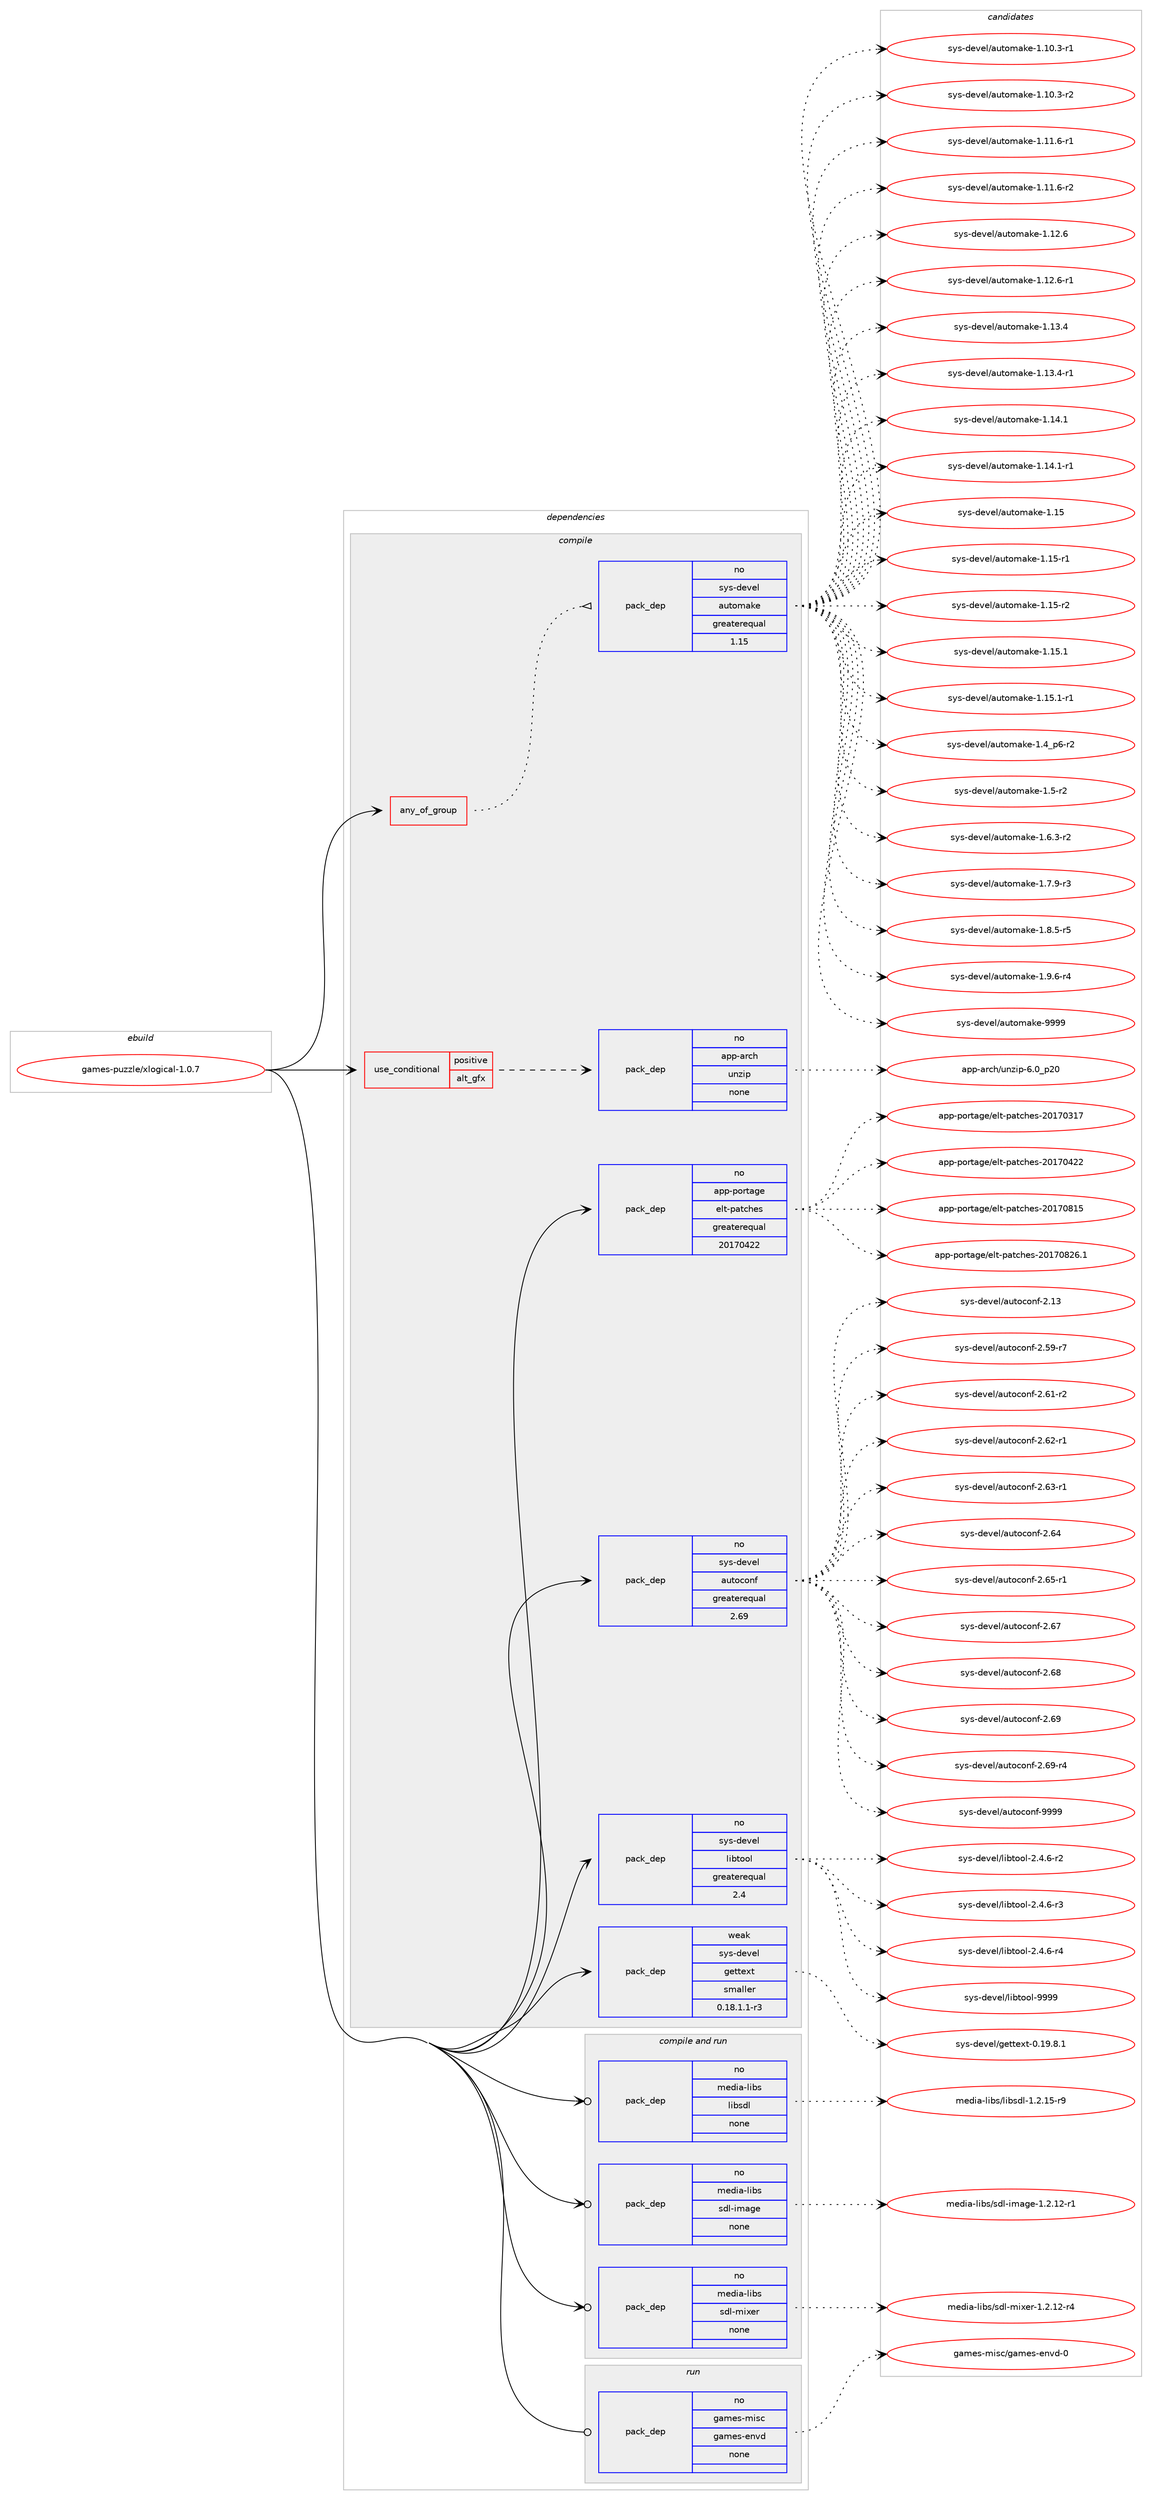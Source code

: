 digraph prolog {

# *************
# Graph options
# *************

newrank=true;
concentrate=true;
compound=true;
graph [rankdir=LR,fontname=Helvetica,fontsize=10,ranksep=1.5];#, ranksep=2.5, nodesep=0.2];
edge  [arrowhead=vee];
node  [fontname=Helvetica,fontsize=10];

# **********
# The ebuild
# **********

subgraph cluster_leftcol {
color=gray;
rank=same;
label=<<i>ebuild</i>>;
id [label="games-puzzle/xlogical-1.0.7", color=red, width=4, href="../games-puzzle/xlogical-1.0.7.svg"];
}

# ****************
# The dependencies
# ****************

subgraph cluster_midcol {
color=gray;
label=<<i>dependencies</i>>;
subgraph cluster_compile {
fillcolor="#eeeeee";
style=filled;
label=<<i>compile</i>>;
subgraph any4670 {
dependency301870 [label=<<TABLE BORDER="0" CELLBORDER="1" CELLSPACING="0" CELLPADDING="4"><TR><TD CELLPADDING="10">any_of_group</TD></TR></TABLE>>, shape=none, color=red];subgraph pack216299 {
dependency301871 [label=<<TABLE BORDER="0" CELLBORDER="1" CELLSPACING="0" CELLPADDING="4" WIDTH="220"><TR><TD ROWSPAN="6" CELLPADDING="30">pack_dep</TD></TR><TR><TD WIDTH="110">no</TD></TR><TR><TD>sys-devel</TD></TR><TR><TD>automake</TD></TR><TR><TD>greaterequal</TD></TR><TR><TD>1.15</TD></TR></TABLE>>, shape=none, color=blue];
}
dependency301870:e -> dependency301871:w [weight=20,style="dotted",arrowhead="oinv"];
}
id:e -> dependency301870:w [weight=20,style="solid",arrowhead="vee"];
subgraph cond80847 {
dependency301872 [label=<<TABLE BORDER="0" CELLBORDER="1" CELLSPACING="0" CELLPADDING="4"><TR><TD ROWSPAN="3" CELLPADDING="10">use_conditional</TD></TR><TR><TD>positive</TD></TR><TR><TD>alt_gfx</TD></TR></TABLE>>, shape=none, color=red];
subgraph pack216300 {
dependency301873 [label=<<TABLE BORDER="0" CELLBORDER="1" CELLSPACING="0" CELLPADDING="4" WIDTH="220"><TR><TD ROWSPAN="6" CELLPADDING="30">pack_dep</TD></TR><TR><TD WIDTH="110">no</TD></TR><TR><TD>app-arch</TD></TR><TR><TD>unzip</TD></TR><TR><TD>none</TD></TR><TR><TD></TD></TR></TABLE>>, shape=none, color=blue];
}
dependency301872:e -> dependency301873:w [weight=20,style="dashed",arrowhead="vee"];
}
id:e -> dependency301872:w [weight=20,style="solid",arrowhead="vee"];
subgraph pack216301 {
dependency301874 [label=<<TABLE BORDER="0" CELLBORDER="1" CELLSPACING="0" CELLPADDING="4" WIDTH="220"><TR><TD ROWSPAN="6" CELLPADDING="30">pack_dep</TD></TR><TR><TD WIDTH="110">no</TD></TR><TR><TD>app-portage</TD></TR><TR><TD>elt-patches</TD></TR><TR><TD>greaterequal</TD></TR><TR><TD>20170422</TD></TR></TABLE>>, shape=none, color=blue];
}
id:e -> dependency301874:w [weight=20,style="solid",arrowhead="vee"];
subgraph pack216302 {
dependency301875 [label=<<TABLE BORDER="0" CELLBORDER="1" CELLSPACING="0" CELLPADDING="4" WIDTH="220"><TR><TD ROWSPAN="6" CELLPADDING="30">pack_dep</TD></TR><TR><TD WIDTH="110">no</TD></TR><TR><TD>sys-devel</TD></TR><TR><TD>autoconf</TD></TR><TR><TD>greaterequal</TD></TR><TR><TD>2.69</TD></TR></TABLE>>, shape=none, color=blue];
}
id:e -> dependency301875:w [weight=20,style="solid",arrowhead="vee"];
subgraph pack216303 {
dependency301876 [label=<<TABLE BORDER="0" CELLBORDER="1" CELLSPACING="0" CELLPADDING="4" WIDTH="220"><TR><TD ROWSPAN="6" CELLPADDING="30">pack_dep</TD></TR><TR><TD WIDTH="110">no</TD></TR><TR><TD>sys-devel</TD></TR><TR><TD>libtool</TD></TR><TR><TD>greaterequal</TD></TR><TR><TD>2.4</TD></TR></TABLE>>, shape=none, color=blue];
}
id:e -> dependency301876:w [weight=20,style="solid",arrowhead="vee"];
subgraph pack216304 {
dependency301877 [label=<<TABLE BORDER="0" CELLBORDER="1" CELLSPACING="0" CELLPADDING="4" WIDTH="220"><TR><TD ROWSPAN="6" CELLPADDING="30">pack_dep</TD></TR><TR><TD WIDTH="110">weak</TD></TR><TR><TD>sys-devel</TD></TR><TR><TD>gettext</TD></TR><TR><TD>smaller</TD></TR><TR><TD>0.18.1.1-r3</TD></TR></TABLE>>, shape=none, color=blue];
}
id:e -> dependency301877:w [weight=20,style="solid",arrowhead="vee"];
}
subgraph cluster_compileandrun {
fillcolor="#eeeeee";
style=filled;
label=<<i>compile and run</i>>;
subgraph pack216305 {
dependency301878 [label=<<TABLE BORDER="0" CELLBORDER="1" CELLSPACING="0" CELLPADDING="4" WIDTH="220"><TR><TD ROWSPAN="6" CELLPADDING="30">pack_dep</TD></TR><TR><TD WIDTH="110">no</TD></TR><TR><TD>media-libs</TD></TR><TR><TD>libsdl</TD></TR><TR><TD>none</TD></TR><TR><TD></TD></TR></TABLE>>, shape=none, color=blue];
}
id:e -> dependency301878:w [weight=20,style="solid",arrowhead="odotvee"];
subgraph pack216306 {
dependency301879 [label=<<TABLE BORDER="0" CELLBORDER="1" CELLSPACING="0" CELLPADDING="4" WIDTH="220"><TR><TD ROWSPAN="6" CELLPADDING="30">pack_dep</TD></TR><TR><TD WIDTH="110">no</TD></TR><TR><TD>media-libs</TD></TR><TR><TD>sdl-image</TD></TR><TR><TD>none</TD></TR><TR><TD></TD></TR></TABLE>>, shape=none, color=blue];
}
id:e -> dependency301879:w [weight=20,style="solid",arrowhead="odotvee"];
subgraph pack216307 {
dependency301880 [label=<<TABLE BORDER="0" CELLBORDER="1" CELLSPACING="0" CELLPADDING="4" WIDTH="220"><TR><TD ROWSPAN="6" CELLPADDING="30">pack_dep</TD></TR><TR><TD WIDTH="110">no</TD></TR><TR><TD>media-libs</TD></TR><TR><TD>sdl-mixer</TD></TR><TR><TD>none</TD></TR><TR><TD></TD></TR></TABLE>>, shape=none, color=blue];
}
id:e -> dependency301880:w [weight=20,style="solid",arrowhead="odotvee"];
}
subgraph cluster_run {
fillcolor="#eeeeee";
style=filled;
label=<<i>run</i>>;
subgraph pack216308 {
dependency301881 [label=<<TABLE BORDER="0" CELLBORDER="1" CELLSPACING="0" CELLPADDING="4" WIDTH="220"><TR><TD ROWSPAN="6" CELLPADDING="30">pack_dep</TD></TR><TR><TD WIDTH="110">no</TD></TR><TR><TD>games-misc</TD></TR><TR><TD>games-envd</TD></TR><TR><TD>none</TD></TR><TR><TD></TD></TR></TABLE>>, shape=none, color=blue];
}
id:e -> dependency301881:w [weight=20,style="solid",arrowhead="odot"];
}
}

# **************
# The candidates
# **************

subgraph cluster_choices {
rank=same;
color=gray;
label=<<i>candidates</i>>;

subgraph choice216299 {
color=black;
nodesep=1;
choice11512111545100101118101108479711711611110997107101454946494846514511449 [label="sys-devel/automake-1.10.3-r1", color=red, width=4,href="../sys-devel/automake-1.10.3-r1.svg"];
choice11512111545100101118101108479711711611110997107101454946494846514511450 [label="sys-devel/automake-1.10.3-r2", color=red, width=4,href="../sys-devel/automake-1.10.3-r2.svg"];
choice11512111545100101118101108479711711611110997107101454946494946544511449 [label="sys-devel/automake-1.11.6-r1", color=red, width=4,href="../sys-devel/automake-1.11.6-r1.svg"];
choice11512111545100101118101108479711711611110997107101454946494946544511450 [label="sys-devel/automake-1.11.6-r2", color=red, width=4,href="../sys-devel/automake-1.11.6-r2.svg"];
choice1151211154510010111810110847971171161111099710710145494649504654 [label="sys-devel/automake-1.12.6", color=red, width=4,href="../sys-devel/automake-1.12.6.svg"];
choice11512111545100101118101108479711711611110997107101454946495046544511449 [label="sys-devel/automake-1.12.6-r1", color=red, width=4,href="../sys-devel/automake-1.12.6-r1.svg"];
choice1151211154510010111810110847971171161111099710710145494649514652 [label="sys-devel/automake-1.13.4", color=red, width=4,href="../sys-devel/automake-1.13.4.svg"];
choice11512111545100101118101108479711711611110997107101454946495146524511449 [label="sys-devel/automake-1.13.4-r1", color=red, width=4,href="../sys-devel/automake-1.13.4-r1.svg"];
choice1151211154510010111810110847971171161111099710710145494649524649 [label="sys-devel/automake-1.14.1", color=red, width=4,href="../sys-devel/automake-1.14.1.svg"];
choice11512111545100101118101108479711711611110997107101454946495246494511449 [label="sys-devel/automake-1.14.1-r1", color=red, width=4,href="../sys-devel/automake-1.14.1-r1.svg"];
choice115121115451001011181011084797117116111109971071014549464953 [label="sys-devel/automake-1.15", color=red, width=4,href="../sys-devel/automake-1.15.svg"];
choice1151211154510010111810110847971171161111099710710145494649534511449 [label="sys-devel/automake-1.15-r1", color=red, width=4,href="../sys-devel/automake-1.15-r1.svg"];
choice1151211154510010111810110847971171161111099710710145494649534511450 [label="sys-devel/automake-1.15-r2", color=red, width=4,href="../sys-devel/automake-1.15-r2.svg"];
choice1151211154510010111810110847971171161111099710710145494649534649 [label="sys-devel/automake-1.15.1", color=red, width=4,href="../sys-devel/automake-1.15.1.svg"];
choice11512111545100101118101108479711711611110997107101454946495346494511449 [label="sys-devel/automake-1.15.1-r1", color=red, width=4,href="../sys-devel/automake-1.15.1-r1.svg"];
choice115121115451001011181011084797117116111109971071014549465295112544511450 [label="sys-devel/automake-1.4_p6-r2", color=red, width=4,href="../sys-devel/automake-1.4_p6-r2.svg"];
choice11512111545100101118101108479711711611110997107101454946534511450 [label="sys-devel/automake-1.5-r2", color=red, width=4,href="../sys-devel/automake-1.5-r2.svg"];
choice115121115451001011181011084797117116111109971071014549465446514511450 [label="sys-devel/automake-1.6.3-r2", color=red, width=4,href="../sys-devel/automake-1.6.3-r2.svg"];
choice115121115451001011181011084797117116111109971071014549465546574511451 [label="sys-devel/automake-1.7.9-r3", color=red, width=4,href="../sys-devel/automake-1.7.9-r3.svg"];
choice115121115451001011181011084797117116111109971071014549465646534511453 [label="sys-devel/automake-1.8.5-r5", color=red, width=4,href="../sys-devel/automake-1.8.5-r5.svg"];
choice115121115451001011181011084797117116111109971071014549465746544511452 [label="sys-devel/automake-1.9.6-r4", color=red, width=4,href="../sys-devel/automake-1.9.6-r4.svg"];
choice115121115451001011181011084797117116111109971071014557575757 [label="sys-devel/automake-9999", color=red, width=4,href="../sys-devel/automake-9999.svg"];
dependency301871:e -> choice11512111545100101118101108479711711611110997107101454946494846514511449:w [style=dotted,weight="100"];
dependency301871:e -> choice11512111545100101118101108479711711611110997107101454946494846514511450:w [style=dotted,weight="100"];
dependency301871:e -> choice11512111545100101118101108479711711611110997107101454946494946544511449:w [style=dotted,weight="100"];
dependency301871:e -> choice11512111545100101118101108479711711611110997107101454946494946544511450:w [style=dotted,weight="100"];
dependency301871:e -> choice1151211154510010111810110847971171161111099710710145494649504654:w [style=dotted,weight="100"];
dependency301871:e -> choice11512111545100101118101108479711711611110997107101454946495046544511449:w [style=dotted,weight="100"];
dependency301871:e -> choice1151211154510010111810110847971171161111099710710145494649514652:w [style=dotted,weight="100"];
dependency301871:e -> choice11512111545100101118101108479711711611110997107101454946495146524511449:w [style=dotted,weight="100"];
dependency301871:e -> choice1151211154510010111810110847971171161111099710710145494649524649:w [style=dotted,weight="100"];
dependency301871:e -> choice11512111545100101118101108479711711611110997107101454946495246494511449:w [style=dotted,weight="100"];
dependency301871:e -> choice115121115451001011181011084797117116111109971071014549464953:w [style=dotted,weight="100"];
dependency301871:e -> choice1151211154510010111810110847971171161111099710710145494649534511449:w [style=dotted,weight="100"];
dependency301871:e -> choice1151211154510010111810110847971171161111099710710145494649534511450:w [style=dotted,weight="100"];
dependency301871:e -> choice1151211154510010111810110847971171161111099710710145494649534649:w [style=dotted,weight="100"];
dependency301871:e -> choice11512111545100101118101108479711711611110997107101454946495346494511449:w [style=dotted,weight="100"];
dependency301871:e -> choice115121115451001011181011084797117116111109971071014549465295112544511450:w [style=dotted,weight="100"];
dependency301871:e -> choice11512111545100101118101108479711711611110997107101454946534511450:w [style=dotted,weight="100"];
dependency301871:e -> choice115121115451001011181011084797117116111109971071014549465446514511450:w [style=dotted,weight="100"];
dependency301871:e -> choice115121115451001011181011084797117116111109971071014549465546574511451:w [style=dotted,weight="100"];
dependency301871:e -> choice115121115451001011181011084797117116111109971071014549465646534511453:w [style=dotted,weight="100"];
dependency301871:e -> choice115121115451001011181011084797117116111109971071014549465746544511452:w [style=dotted,weight="100"];
dependency301871:e -> choice115121115451001011181011084797117116111109971071014557575757:w [style=dotted,weight="100"];
}
subgraph choice216300 {
color=black;
nodesep=1;
choice971121124597114991044711711012210511245544648951125048 [label="app-arch/unzip-6.0_p20", color=red, width=4,href="../app-arch/unzip-6.0_p20.svg"];
dependency301873:e -> choice971121124597114991044711711012210511245544648951125048:w [style=dotted,weight="100"];
}
subgraph choice216301 {
color=black;
nodesep=1;
choice97112112451121111141169710310147101108116451129711699104101115455048495548514955 [label="app-portage/elt-patches-20170317", color=red, width=4,href="../app-portage/elt-patches-20170317.svg"];
choice97112112451121111141169710310147101108116451129711699104101115455048495548525050 [label="app-portage/elt-patches-20170422", color=red, width=4,href="../app-portage/elt-patches-20170422.svg"];
choice97112112451121111141169710310147101108116451129711699104101115455048495548564953 [label="app-portage/elt-patches-20170815", color=red, width=4,href="../app-portage/elt-patches-20170815.svg"];
choice971121124511211111411697103101471011081164511297116991041011154550484955485650544649 [label="app-portage/elt-patches-20170826.1", color=red, width=4,href="../app-portage/elt-patches-20170826.1.svg"];
dependency301874:e -> choice97112112451121111141169710310147101108116451129711699104101115455048495548514955:w [style=dotted,weight="100"];
dependency301874:e -> choice97112112451121111141169710310147101108116451129711699104101115455048495548525050:w [style=dotted,weight="100"];
dependency301874:e -> choice97112112451121111141169710310147101108116451129711699104101115455048495548564953:w [style=dotted,weight="100"];
dependency301874:e -> choice971121124511211111411697103101471011081164511297116991041011154550484955485650544649:w [style=dotted,weight="100"];
}
subgraph choice216302 {
color=black;
nodesep=1;
choice115121115451001011181011084797117116111991111101024550464951 [label="sys-devel/autoconf-2.13", color=red, width=4,href="../sys-devel/autoconf-2.13.svg"];
choice1151211154510010111810110847971171161119911111010245504653574511455 [label="sys-devel/autoconf-2.59-r7", color=red, width=4,href="../sys-devel/autoconf-2.59-r7.svg"];
choice1151211154510010111810110847971171161119911111010245504654494511450 [label="sys-devel/autoconf-2.61-r2", color=red, width=4,href="../sys-devel/autoconf-2.61-r2.svg"];
choice1151211154510010111810110847971171161119911111010245504654504511449 [label="sys-devel/autoconf-2.62-r1", color=red, width=4,href="../sys-devel/autoconf-2.62-r1.svg"];
choice1151211154510010111810110847971171161119911111010245504654514511449 [label="sys-devel/autoconf-2.63-r1", color=red, width=4,href="../sys-devel/autoconf-2.63-r1.svg"];
choice115121115451001011181011084797117116111991111101024550465452 [label="sys-devel/autoconf-2.64", color=red, width=4,href="../sys-devel/autoconf-2.64.svg"];
choice1151211154510010111810110847971171161119911111010245504654534511449 [label="sys-devel/autoconf-2.65-r1", color=red, width=4,href="../sys-devel/autoconf-2.65-r1.svg"];
choice115121115451001011181011084797117116111991111101024550465455 [label="sys-devel/autoconf-2.67", color=red, width=4,href="../sys-devel/autoconf-2.67.svg"];
choice115121115451001011181011084797117116111991111101024550465456 [label="sys-devel/autoconf-2.68", color=red, width=4,href="../sys-devel/autoconf-2.68.svg"];
choice115121115451001011181011084797117116111991111101024550465457 [label="sys-devel/autoconf-2.69", color=red, width=4,href="../sys-devel/autoconf-2.69.svg"];
choice1151211154510010111810110847971171161119911111010245504654574511452 [label="sys-devel/autoconf-2.69-r4", color=red, width=4,href="../sys-devel/autoconf-2.69-r4.svg"];
choice115121115451001011181011084797117116111991111101024557575757 [label="sys-devel/autoconf-9999", color=red, width=4,href="../sys-devel/autoconf-9999.svg"];
dependency301875:e -> choice115121115451001011181011084797117116111991111101024550464951:w [style=dotted,weight="100"];
dependency301875:e -> choice1151211154510010111810110847971171161119911111010245504653574511455:w [style=dotted,weight="100"];
dependency301875:e -> choice1151211154510010111810110847971171161119911111010245504654494511450:w [style=dotted,weight="100"];
dependency301875:e -> choice1151211154510010111810110847971171161119911111010245504654504511449:w [style=dotted,weight="100"];
dependency301875:e -> choice1151211154510010111810110847971171161119911111010245504654514511449:w [style=dotted,weight="100"];
dependency301875:e -> choice115121115451001011181011084797117116111991111101024550465452:w [style=dotted,weight="100"];
dependency301875:e -> choice1151211154510010111810110847971171161119911111010245504654534511449:w [style=dotted,weight="100"];
dependency301875:e -> choice115121115451001011181011084797117116111991111101024550465455:w [style=dotted,weight="100"];
dependency301875:e -> choice115121115451001011181011084797117116111991111101024550465456:w [style=dotted,weight="100"];
dependency301875:e -> choice115121115451001011181011084797117116111991111101024550465457:w [style=dotted,weight="100"];
dependency301875:e -> choice1151211154510010111810110847971171161119911111010245504654574511452:w [style=dotted,weight="100"];
dependency301875:e -> choice115121115451001011181011084797117116111991111101024557575757:w [style=dotted,weight="100"];
}
subgraph choice216303 {
color=black;
nodesep=1;
choice1151211154510010111810110847108105981161111111084550465246544511450 [label="sys-devel/libtool-2.4.6-r2", color=red, width=4,href="../sys-devel/libtool-2.4.6-r2.svg"];
choice1151211154510010111810110847108105981161111111084550465246544511451 [label="sys-devel/libtool-2.4.6-r3", color=red, width=4,href="../sys-devel/libtool-2.4.6-r3.svg"];
choice1151211154510010111810110847108105981161111111084550465246544511452 [label="sys-devel/libtool-2.4.6-r4", color=red, width=4,href="../sys-devel/libtool-2.4.6-r4.svg"];
choice1151211154510010111810110847108105981161111111084557575757 [label="sys-devel/libtool-9999", color=red, width=4,href="../sys-devel/libtool-9999.svg"];
dependency301876:e -> choice1151211154510010111810110847108105981161111111084550465246544511450:w [style=dotted,weight="100"];
dependency301876:e -> choice1151211154510010111810110847108105981161111111084550465246544511451:w [style=dotted,weight="100"];
dependency301876:e -> choice1151211154510010111810110847108105981161111111084550465246544511452:w [style=dotted,weight="100"];
dependency301876:e -> choice1151211154510010111810110847108105981161111111084557575757:w [style=dotted,weight="100"];
}
subgraph choice216304 {
color=black;
nodesep=1;
choice1151211154510010111810110847103101116116101120116454846495746564649 [label="sys-devel/gettext-0.19.8.1", color=red, width=4,href="../sys-devel/gettext-0.19.8.1.svg"];
dependency301877:e -> choice1151211154510010111810110847103101116116101120116454846495746564649:w [style=dotted,weight="100"];
}
subgraph choice216305 {
color=black;
nodesep=1;
choice1091011001059745108105981154710810598115100108454946504649534511457 [label="media-libs/libsdl-1.2.15-r9", color=red, width=4,href="../media-libs/libsdl-1.2.15-r9.svg"];
dependency301878:e -> choice1091011001059745108105981154710810598115100108454946504649534511457:w [style=dotted,weight="100"];
}
subgraph choice216306 {
color=black;
nodesep=1;
choice109101100105974510810598115471151001084510510997103101454946504649504511449 [label="media-libs/sdl-image-1.2.12-r1", color=red, width=4,href="../media-libs/sdl-image-1.2.12-r1.svg"];
dependency301879:e -> choice109101100105974510810598115471151001084510510997103101454946504649504511449:w [style=dotted,weight="100"];
}
subgraph choice216307 {
color=black;
nodesep=1;
choice1091011001059745108105981154711510010845109105120101114454946504649504511452 [label="media-libs/sdl-mixer-1.2.12-r4", color=red, width=4,href="../media-libs/sdl-mixer-1.2.12-r4.svg"];
dependency301880:e -> choice1091011001059745108105981154711510010845109105120101114454946504649504511452:w [style=dotted,weight="100"];
}
subgraph choice216308 {
color=black;
nodesep=1;
choice1039710910111545109105115994710397109101115451011101181004548 [label="games-misc/games-envd-0", color=red, width=4,href="../games-misc/games-envd-0.svg"];
dependency301881:e -> choice1039710910111545109105115994710397109101115451011101181004548:w [style=dotted,weight="100"];
}
}

}
